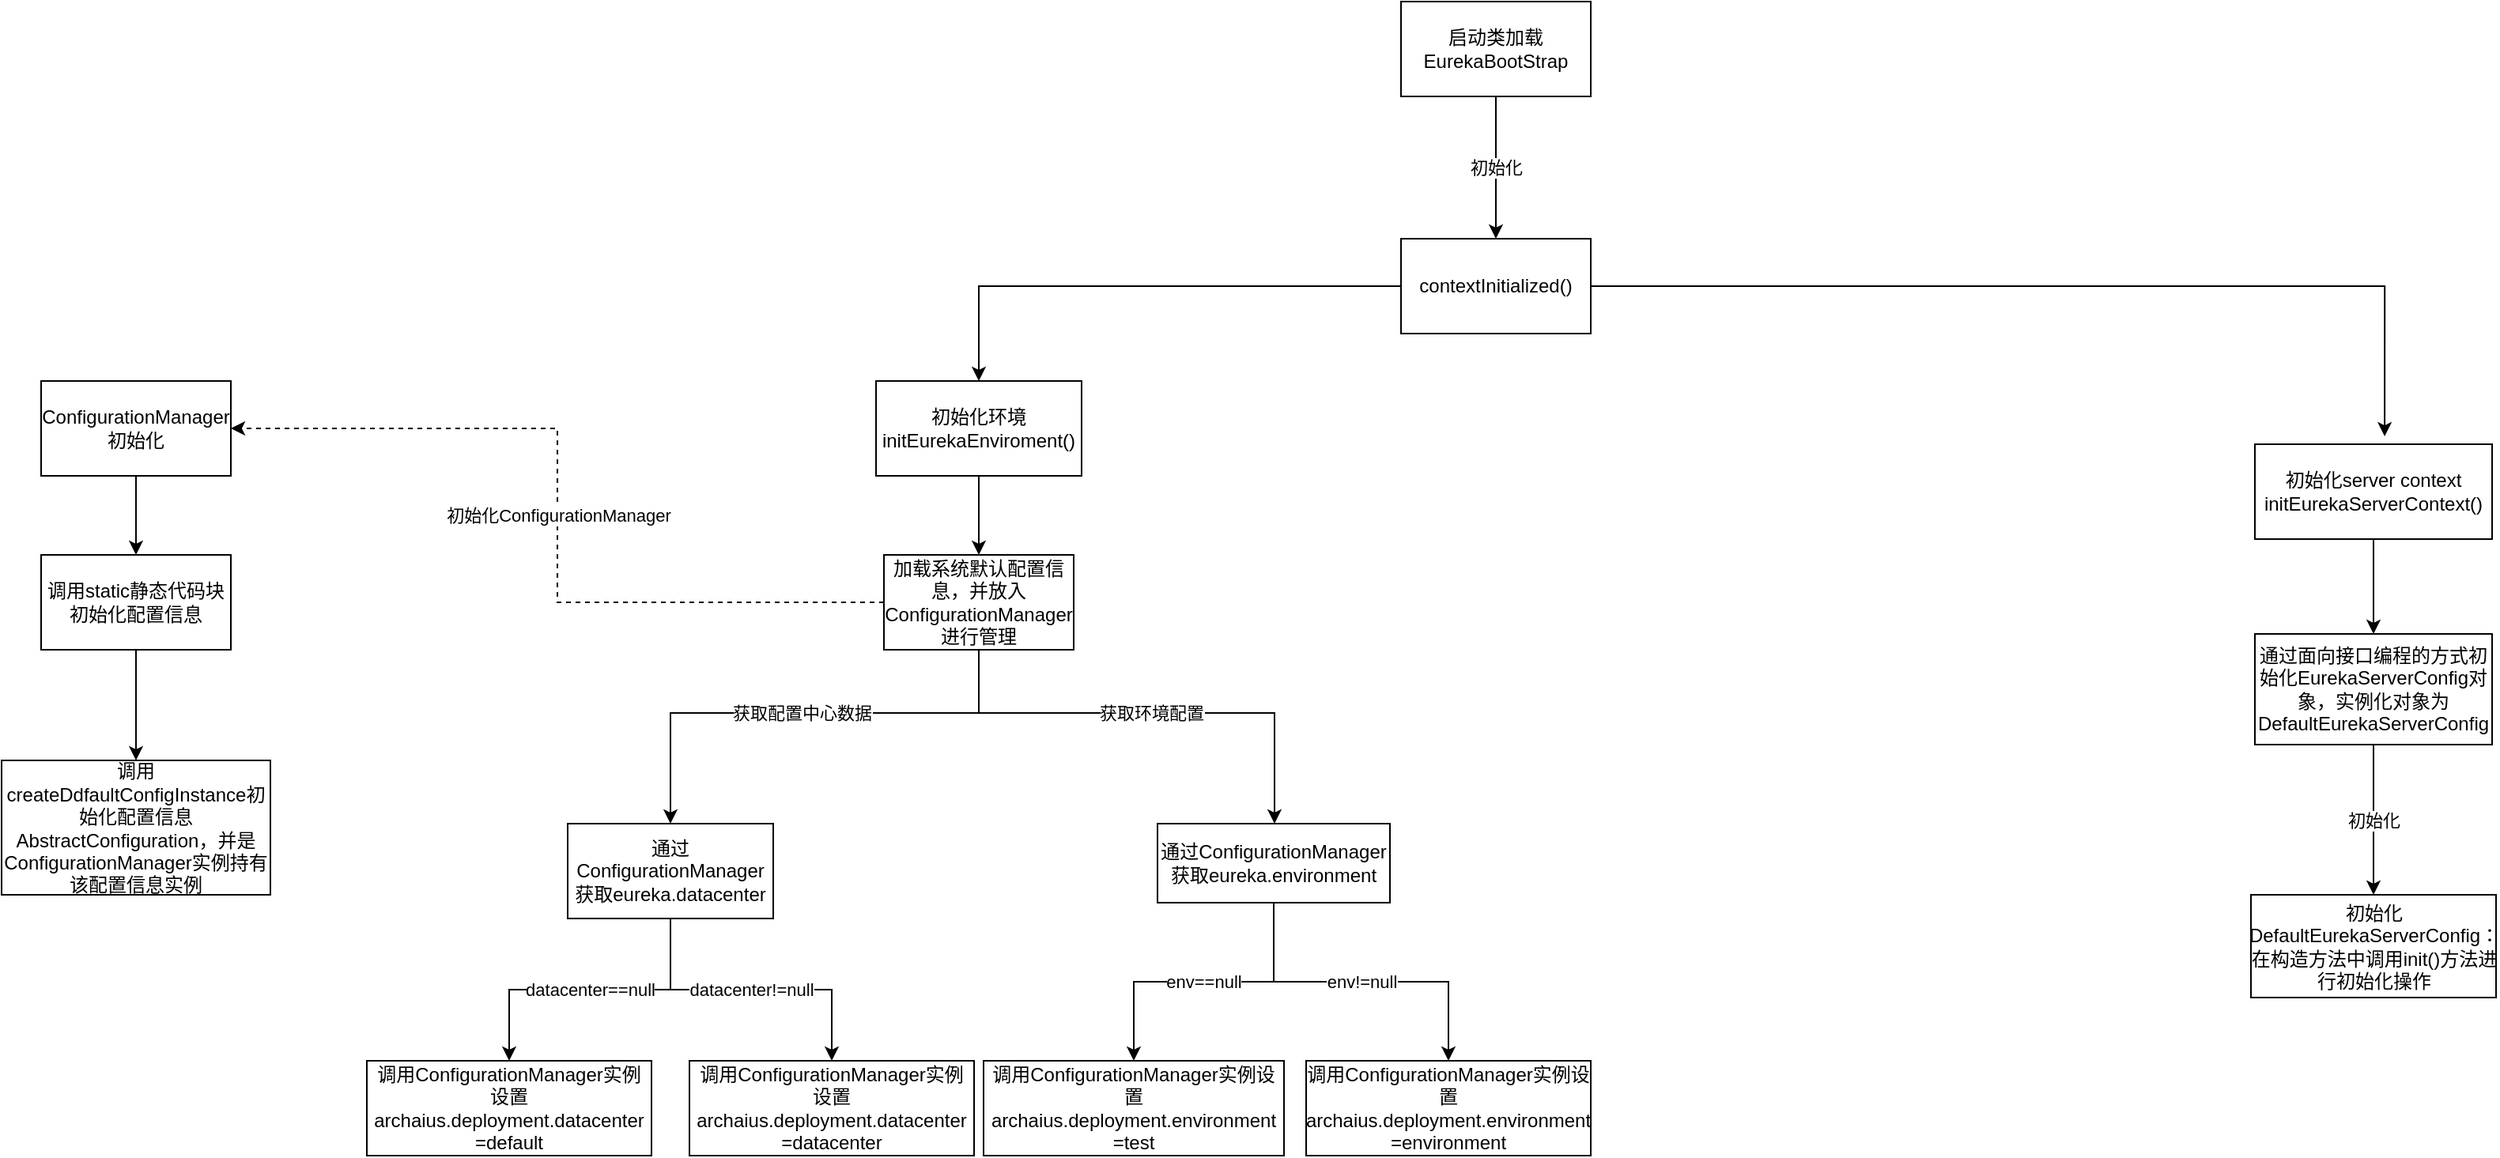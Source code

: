 <mxfile version="14.5.3" type="github">
  <diagram id="0kAya-y3L0eqNiJAjyWb" name="第 1 页">
    <mxGraphModel dx="2249" dy="772" grid="1" gridSize="10" guides="1" tooltips="1" connect="1" arrows="1" fold="1" page="1" pageScale="1" pageWidth="827" pageHeight="1169" math="0" shadow="0">
      <root>
        <mxCell id="0" />
        <mxCell id="1" parent="0" />
        <mxCell id="eN4npGuOjzb6daEbdw4c-3" value="初始化" style="edgeStyle=orthogonalEdgeStyle;rounded=0;orthogonalLoop=1;jettySize=auto;html=1;" parent="1" source="eN4npGuOjzb6daEbdw4c-1" target="eN4npGuOjzb6daEbdw4c-2" edge="1">
          <mxGeometry relative="1" as="geometry" />
        </mxCell>
        <mxCell id="eN4npGuOjzb6daEbdw4c-1" value="启动类加载&lt;br&gt;EurekaBootStrap" style="rounded=0;whiteSpace=wrap;html=1;" parent="1" vertex="1">
          <mxGeometry x="310" y="50" width="120" height="60" as="geometry" />
        </mxCell>
        <mxCell id="eN4npGuOjzb6daEbdw4c-5" style="edgeStyle=orthogonalEdgeStyle;rounded=0;orthogonalLoop=1;jettySize=auto;html=1;entryX=0.5;entryY=0;entryDx=0;entryDy=0;" parent="1" source="eN4npGuOjzb6daEbdw4c-2" target="eN4npGuOjzb6daEbdw4c-4" edge="1">
          <mxGeometry relative="1" as="geometry" />
        </mxCell>
        <mxCell id="eN4npGuOjzb6daEbdw4c-7" style="edgeStyle=orthogonalEdgeStyle;rounded=0;orthogonalLoop=1;jettySize=auto;html=1;entryX=0.547;entryY=-0.083;entryDx=0;entryDy=0;entryPerimeter=0;" parent="1" source="eN4npGuOjzb6daEbdw4c-2" target="eN4npGuOjzb6daEbdw4c-6" edge="1">
          <mxGeometry relative="1" as="geometry" />
        </mxCell>
        <mxCell id="eN4npGuOjzb6daEbdw4c-2" value="contextInitialized()" style="rounded=0;whiteSpace=wrap;html=1;" parent="1" vertex="1">
          <mxGeometry x="310" y="200" width="120" height="60" as="geometry" />
        </mxCell>
        <mxCell id="8Zal4r8ABGyTjFka4S3z-12" style="edgeStyle=orthogonalEdgeStyle;rounded=0;orthogonalLoop=1;jettySize=auto;html=1;entryX=0.5;entryY=0;entryDx=0;entryDy=0;" edge="1" parent="1" source="eN4npGuOjzb6daEbdw4c-4" target="8Zal4r8ABGyTjFka4S3z-11">
          <mxGeometry relative="1" as="geometry" />
        </mxCell>
        <mxCell id="eN4npGuOjzb6daEbdw4c-4" value="初始化环境&lt;br&gt;initEurekaEnviroment()" style="rounded=0;whiteSpace=wrap;html=1;" parent="1" vertex="1">
          <mxGeometry x="-22" y="290" width="130" height="60" as="geometry" />
        </mxCell>
        <mxCell id="bof5cll0JK7fXOrSM6Fl-12" style="edgeStyle=orthogonalEdgeStyle;rounded=0;orthogonalLoop=1;jettySize=auto;html=1;entryX=0.5;entryY=0;entryDx=0;entryDy=0;" parent="1" source="eN4npGuOjzb6daEbdw4c-6" target="bof5cll0JK7fXOrSM6Fl-11" edge="1">
          <mxGeometry relative="1" as="geometry" />
        </mxCell>
        <mxCell id="eN4npGuOjzb6daEbdw4c-6" value="初始化server context&lt;br&gt;initEurekaServerContext()" style="rounded=0;whiteSpace=wrap;html=1;" parent="1" vertex="1">
          <mxGeometry x="850" y="330" width="150" height="60" as="geometry" />
        </mxCell>
        <mxCell id="bof5cll0JK7fXOrSM6Fl-18" value="初始化ConfigurationManager" style="edgeStyle=orthogonalEdgeStyle;rounded=0;orthogonalLoop=1;jettySize=auto;html=1;entryX=1;entryY=0.5;entryDx=0;entryDy=0;dashed=1;exitX=0;exitY=0.5;exitDx=0;exitDy=0;" parent="1" source="8Zal4r8ABGyTjFka4S3z-11" target="bof5cll0JK7fXOrSM6Fl-15" edge="1">
          <mxGeometry relative="1" as="geometry" />
        </mxCell>
        <mxCell id="8Zal4r8ABGyTjFka4S3z-16" value="datacenter==null" style="edgeStyle=orthogonalEdgeStyle;rounded=0;orthogonalLoop=1;jettySize=auto;html=1;entryX=0.5;entryY=0;entryDx=0;entryDy=0;" edge="1" parent="1" source="bof5cll0JK7fXOrSM6Fl-1" target="8Zal4r8ABGyTjFka4S3z-8">
          <mxGeometry relative="1" as="geometry" />
        </mxCell>
        <mxCell id="8Zal4r8ABGyTjFka4S3z-17" value="datacenter!=null" style="edgeStyle=orthogonalEdgeStyle;rounded=0;orthogonalLoop=1;jettySize=auto;html=1;" edge="1" parent="1" source="bof5cll0JK7fXOrSM6Fl-1" target="bof5cll0JK7fXOrSM6Fl-5">
          <mxGeometry relative="1" as="geometry" />
        </mxCell>
        <mxCell id="bof5cll0JK7fXOrSM6Fl-1" value="通过ConfigurationManager获取eureka.datacenter" style="rounded=0;whiteSpace=wrap;html=1;" parent="1" vertex="1">
          <mxGeometry x="-217" y="570" width="130" height="60" as="geometry" />
        </mxCell>
        <mxCell id="bof5cll0JK7fXOrSM6Fl-5" value="调用ConfigurationManager实例设置archaius.deployment.datacenter&lt;br&gt;=datacenter" style="rounded=0;whiteSpace=wrap;html=1;" parent="1" vertex="1">
          <mxGeometry x="-140" y="720" width="180" height="60" as="geometry" />
        </mxCell>
        <mxCell id="8Zal4r8ABGyTjFka4S3z-31" value="初始化" style="edgeStyle=orthogonalEdgeStyle;rounded=0;orthogonalLoop=1;jettySize=auto;html=1;" edge="1" parent="1" source="bof5cll0JK7fXOrSM6Fl-11" target="8Zal4r8ABGyTjFka4S3z-30">
          <mxGeometry relative="1" as="geometry" />
        </mxCell>
        <mxCell id="bof5cll0JK7fXOrSM6Fl-11" value="通过面向接口编程的方式初始化EurekaServerConfig对象，实例化对象为DefaultEurekaServerConfig" style="rounded=0;whiteSpace=wrap;html=1;" parent="1" vertex="1">
          <mxGeometry x="850" y="450" width="150" height="70" as="geometry" />
        </mxCell>
        <mxCell id="bof5cll0JK7fXOrSM6Fl-17" style="edgeStyle=orthogonalEdgeStyle;rounded=0;orthogonalLoop=1;jettySize=auto;html=1;entryX=0.5;entryY=0;entryDx=0;entryDy=0;" parent="1" source="bof5cll0JK7fXOrSM6Fl-15" target="bof5cll0JK7fXOrSM6Fl-16" edge="1">
          <mxGeometry relative="1" as="geometry" />
        </mxCell>
        <mxCell id="bof5cll0JK7fXOrSM6Fl-15" value="ConfigurationManager初始化" style="rounded=0;whiteSpace=wrap;html=1;" parent="1" vertex="1">
          <mxGeometry x="-550" y="290" width="120" height="60" as="geometry" />
        </mxCell>
        <mxCell id="8Zal4r8ABGyTjFka4S3z-29" style="edgeStyle=orthogonalEdgeStyle;rounded=0;orthogonalLoop=1;jettySize=auto;html=1;entryX=0.5;entryY=0;entryDx=0;entryDy=0;" edge="1" parent="1" source="bof5cll0JK7fXOrSM6Fl-16" target="8Zal4r8ABGyTjFka4S3z-28">
          <mxGeometry relative="1" as="geometry" />
        </mxCell>
        <mxCell id="bof5cll0JK7fXOrSM6Fl-16" value="调用static静态代码块初始化配置信息" style="rounded=0;whiteSpace=wrap;html=1;" parent="1" vertex="1">
          <mxGeometry x="-550" y="400" width="120" height="60" as="geometry" />
        </mxCell>
        <mxCell id="8Zal4r8ABGyTjFka4S3z-8" value="&lt;span&gt;调用ConfigurationManager实例设置archaius.deployment.datacenter&lt;/span&gt;&lt;br&gt;&lt;span&gt;=default&lt;/span&gt;" style="rounded=0;whiteSpace=wrap;html=1;" vertex="1" parent="1">
          <mxGeometry x="-344" y="720" width="180" height="60" as="geometry" />
        </mxCell>
        <mxCell id="8Zal4r8ABGyTjFka4S3z-26" value="获取配置中心数据" style="edgeStyle=orthogonalEdgeStyle;rounded=0;orthogonalLoop=1;jettySize=auto;html=1;entryX=0.5;entryY=0;entryDx=0;entryDy=0;" edge="1" parent="1" source="8Zal4r8ABGyTjFka4S3z-11" target="bof5cll0JK7fXOrSM6Fl-1">
          <mxGeometry relative="1" as="geometry">
            <Array as="points">
              <mxPoint x="43" y="500" />
              <mxPoint x="-152" y="500" />
            </Array>
          </mxGeometry>
        </mxCell>
        <mxCell id="8Zal4r8ABGyTjFka4S3z-27" value="获取环境配置" style="edgeStyle=orthogonalEdgeStyle;rounded=0;orthogonalLoop=1;jettySize=auto;html=1;" edge="1" parent="1" source="8Zal4r8ABGyTjFka4S3z-11" target="8Zal4r8ABGyTjFka4S3z-22">
          <mxGeometry relative="1" as="geometry">
            <Array as="points">
              <mxPoint x="43" y="500" />
              <mxPoint x="230" y="500" />
            </Array>
          </mxGeometry>
        </mxCell>
        <mxCell id="8Zal4r8ABGyTjFka4S3z-11" value="加载系统默认配置信息，并放入ConfigurationManager进行管理" style="rounded=0;whiteSpace=wrap;html=1;" vertex="1" parent="1">
          <mxGeometry x="-17" y="400" width="120" height="60" as="geometry" />
        </mxCell>
        <mxCell id="8Zal4r8ABGyTjFka4S3z-20" value="env==null" style="edgeStyle=orthogonalEdgeStyle;rounded=0;orthogonalLoop=1;jettySize=auto;html=1;entryX=0.5;entryY=0;entryDx=0;entryDy=0;" edge="1" parent="1" source="8Zal4r8ABGyTjFka4S3z-22" target="8Zal4r8ABGyTjFka4S3z-24">
          <mxGeometry relative="1" as="geometry" />
        </mxCell>
        <mxCell id="8Zal4r8ABGyTjFka4S3z-21" value="env!=null" style="edgeStyle=orthogonalEdgeStyle;rounded=0;orthogonalLoop=1;jettySize=auto;html=1;" edge="1" parent="1" source="8Zal4r8ABGyTjFka4S3z-22" target="8Zal4r8ABGyTjFka4S3z-23">
          <mxGeometry relative="1" as="geometry" />
        </mxCell>
        <mxCell id="8Zal4r8ABGyTjFka4S3z-22" value="通过ConfigurationManager获取eureka.environment" style="rounded=0;whiteSpace=wrap;html=1;" vertex="1" parent="1">
          <mxGeometry x="156" y="570" width="147" height="50" as="geometry" />
        </mxCell>
        <mxCell id="8Zal4r8ABGyTjFka4S3z-23" value="调用ConfigurationManager实例设置archaius.deployment.environment&lt;br&gt;=environment" style="rounded=0;whiteSpace=wrap;html=1;" vertex="1" parent="1">
          <mxGeometry x="250" y="720" width="180" height="60" as="geometry" />
        </mxCell>
        <mxCell id="8Zal4r8ABGyTjFka4S3z-24" value="&lt;span&gt;调用ConfigurationManager实例设置&lt;/span&gt;archaius.deployment.environment&lt;br&gt;&lt;span&gt;=test&lt;/span&gt;" style="rounded=0;whiteSpace=wrap;html=1;" vertex="1" parent="1">
          <mxGeometry x="46" y="720" width="190" height="60" as="geometry" />
        </mxCell>
        <mxCell id="8Zal4r8ABGyTjFka4S3z-28" value="调用createDdfaultConfigInstance初始化配置信息AbstractConfiguration，并是ConfigurationManager实例持有该配置信息实例" style="rounded=0;whiteSpace=wrap;html=1;" vertex="1" parent="1">
          <mxGeometry x="-575" y="530" width="170" height="85" as="geometry" />
        </mxCell>
        <mxCell id="8Zal4r8ABGyTjFka4S3z-30" value="初始化DefaultEurekaServerConfig：在构造方法中调用init()方法进行初始化操作" style="rounded=0;whiteSpace=wrap;html=1;" vertex="1" parent="1">
          <mxGeometry x="847.5" y="615" width="155" height="65" as="geometry" />
        </mxCell>
      </root>
    </mxGraphModel>
  </diagram>
</mxfile>
